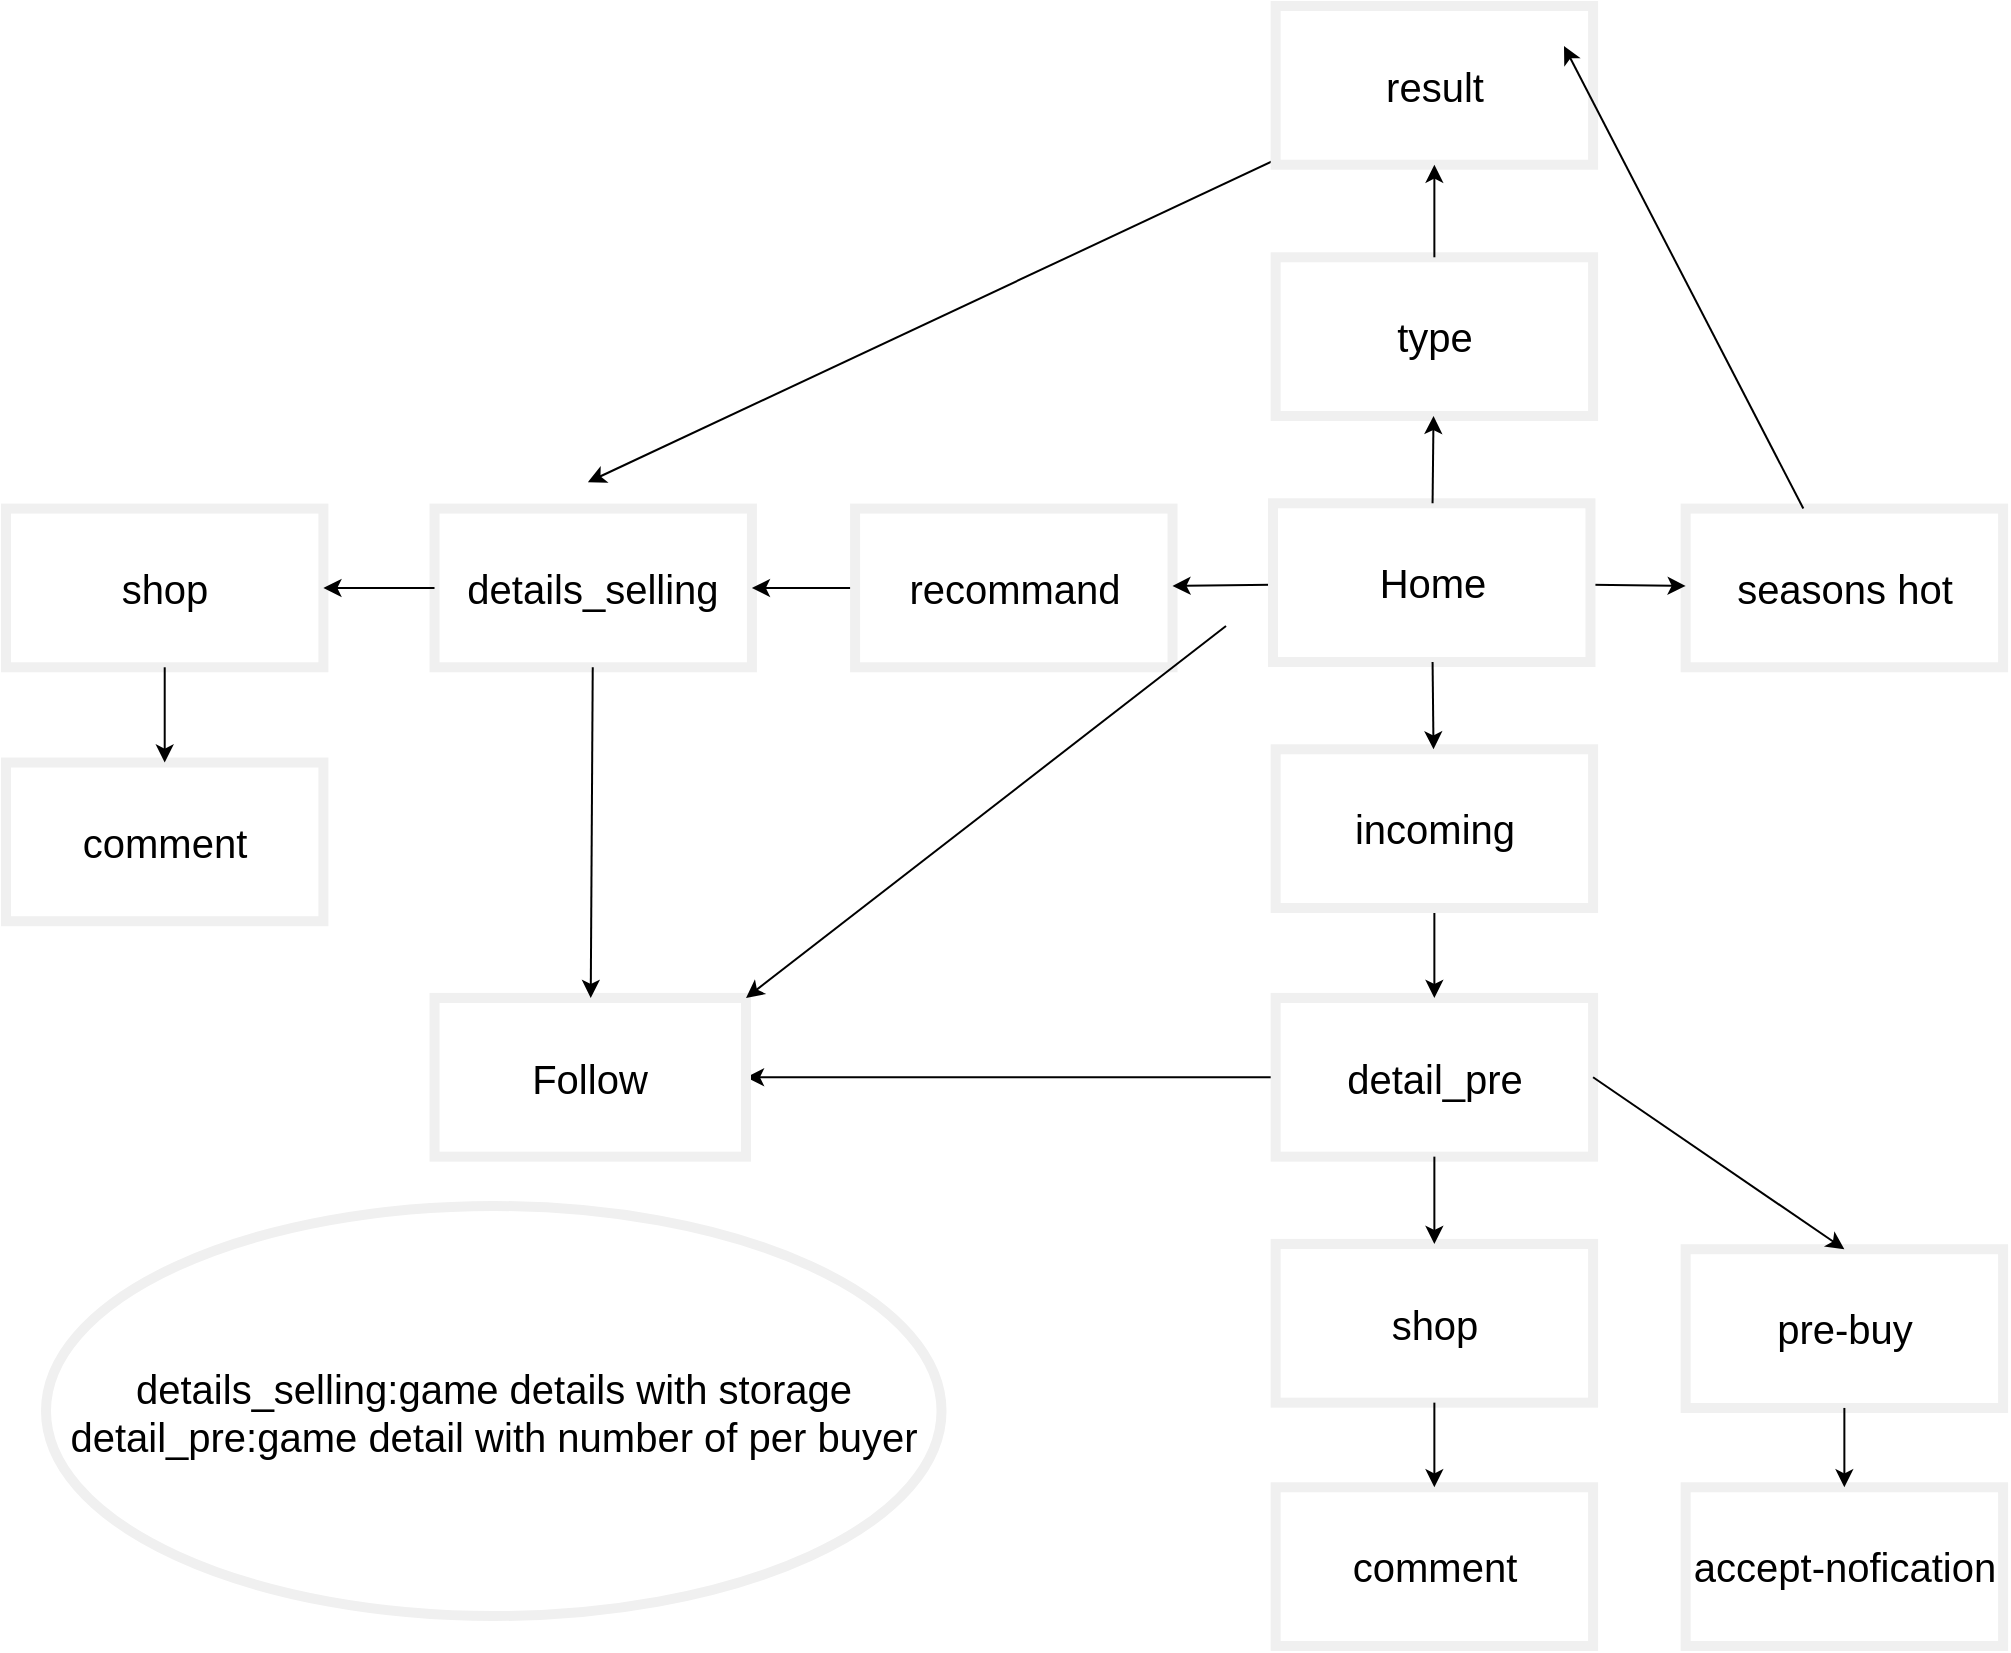 <mxfile>
    <diagram id="LVohE4EugwEtNsh7rLs2" name="Page-1">
        <mxGraphModel dx="1314" dy="1001" grid="1" gridSize="10" guides="1" tooltips="1" connect="1" arrows="1" fold="1" page="1" pageScale="1" pageWidth="1600" pageHeight="900" math="0" shadow="0">
            <root>
                <mxCell id="0"/>
                <mxCell id="1" parent="0"/>
                <mxCell id="2" value="" style="group;fontSize=20;" parent="1" vertex="1" connectable="0">
                    <mxGeometry x="200" y="60" width="998.54" height="820" as="geometry"/>
                </mxCell>
                <mxCell id="3" style="edgeStyle=none;html=1;fontSize=20;" parent="2" source="4" edge="1">
                    <mxGeometry relative="1" as="geometry">
                        <mxPoint x="290.965" y="238.065" as="targetPoint"/>
                    </mxGeometry>
                </mxCell>
                <mxCell id="4" value="result" style="whiteSpace=wrap;html=1;strokeColor=#F0F0F0;strokeWidth=5;fontSize=20;" parent="2" vertex="1">
                    <mxGeometry x="634.833" width="158.708" height="79.355" as="geometry"/>
                </mxCell>
                <mxCell id="5" value="" style="group;fontSize=20;" parent="2" vertex="1" connectable="0">
                    <mxGeometry y="125.645" width="998.54" height="694.355" as="geometry"/>
                </mxCell>
                <mxCell id="6" value="details_selling" style="whiteSpace=wrap;html=1;strokeColor=#F0F0F0;strokeWidth=5;fontSize=20;" parent="5" vertex="1">
                    <mxGeometry x="214.256" y="125.645" width="158.708" height="79.355" as="geometry"/>
                </mxCell>
                <mxCell id="7" value="shop" style="whiteSpace=wrap;html=1;strokeColor=#F0F0F0;strokeWidth=5;fontSize=20;" parent="5" vertex="1">
                    <mxGeometry y="125.645" width="158.708" height="79.355" as="geometry"/>
                </mxCell>
                <mxCell id="8" value="" style="edgeStyle=none;html=1;fontSize=20;" parent="5" source="6" target="7" edge="1">
                    <mxGeometry relative="1" as="geometry"/>
                </mxCell>
                <mxCell id="37" style="edgeStyle=none;html=1;entryX=1;entryY=0.5;entryDx=0;entryDy=0;fontSize=20;" edge="1" parent="5" source="9" target="34">
                    <mxGeometry relative="1" as="geometry"/>
                </mxCell>
                <mxCell id="9" value="detail_pre" style="whiteSpace=wrap;html=1;strokeColor=#F0F0F0;strokeWidth=5;fontSize=20;" parent="5" vertex="1">
                    <mxGeometry x="634.833" y="370.323" width="158.708" height="79.355" as="geometry"/>
                </mxCell>
                <mxCell id="10" value="shop" style="whiteSpace=wrap;html=1;strokeColor=#F0F0F0;strokeWidth=5;fontSize=20;" parent="5" vertex="1">
                    <mxGeometry x="634.833" y="493.323" width="158.708" height="79.355" as="geometry"/>
                </mxCell>
                <mxCell id="11" value="" style="edgeStyle=none;html=1;fontSize=20;" parent="5" source="9" target="10" edge="1">
                    <mxGeometry relative="1" as="geometry"/>
                </mxCell>
                <mxCell id="12" value="" style="edgeStyle=none;html=1;fontSize=20;" parent="5" source="13" target="6" edge="1">
                    <mxGeometry relative="1" as="geometry"/>
                </mxCell>
                <mxCell id="13" value="recommand" style="whiteSpace=wrap;html=1;strokeColor=#F0F0F0;strokeWidth=5;fontSize=20;" parent="5" vertex="1">
                    <mxGeometry x="424.545" y="125.645" width="158.708" height="79.355" as="geometry"/>
                </mxCell>
                <mxCell id="14" value="seasons hot" style="whiteSpace=wrap;html=1;strokeColor=#F0F0F0;strokeWidth=5;fontSize=20;" parent="5" vertex="1">
                    <mxGeometry x="839.832" y="125.645" width="158.708" height="79.355" as="geometry"/>
                </mxCell>
                <mxCell id="15" value="" style="edgeStyle=none;html=1;fontSize=20;" parent="5" source="17" target="14" edge="1">
                    <mxGeometry relative="1" as="geometry"/>
                </mxCell>
                <mxCell id="16" value="" style="edgeStyle=none;html=1;fontSize=20;" parent="5" source="17" target="13" edge="1">
                    <mxGeometry relative="1" as="geometry"/>
                </mxCell>
                <mxCell id="17" value="Home" style="whiteSpace=wrap;html=1;strokeColor=#F0F0F0;strokeWidth=5;fontSize=20;" parent="5" vertex="1">
                    <mxGeometry x="633.511" y="123.0" width="158.708" height="79.355" as="geometry"/>
                </mxCell>
                <mxCell id="18" value="type" style="whiteSpace=wrap;html=1;strokeColor=#F0F0F0;strokeWidth=5;fontSize=20;" parent="5" vertex="1">
                    <mxGeometry x="634.833" width="158.708" height="79.355" as="geometry"/>
                </mxCell>
                <mxCell id="19" value="" style="edgeStyle=none;html=1;fontSize=20;" parent="5" source="17" target="18" edge="1">
                    <mxGeometry relative="1" as="geometry"/>
                </mxCell>
                <mxCell id="20" value="" style="edgeStyle=none;html=1;fontSize=20;" parent="5" source="21" target="9" edge="1">
                    <mxGeometry relative="1" as="geometry"/>
                </mxCell>
                <mxCell id="21" value="incoming" style="whiteSpace=wrap;html=1;strokeColor=#F0F0F0;strokeWidth=5;fontSize=20;" parent="5" vertex="1">
                    <mxGeometry x="634.833" y="246.0" width="158.708" height="79.355" as="geometry"/>
                </mxCell>
                <mxCell id="22" value="" style="edgeStyle=none;html=1;fontSize=20;" parent="5" source="17" target="21" edge="1">
                    <mxGeometry relative="1" as="geometry"/>
                </mxCell>
                <mxCell id="23" value="comment" style="whiteSpace=wrap;html=1;strokeColor=#F0F0F0;strokeWidth=5;fontSize=20;" parent="5" vertex="1">
                    <mxGeometry x="634.833" y="615" width="158.708" height="79.355" as="geometry"/>
                </mxCell>
                <mxCell id="24" value="" style="edgeStyle=none;html=1;fontSize=20;" parent="5" source="10" target="23" edge="1">
                    <mxGeometry relative="1" as="geometry"/>
                </mxCell>
                <mxCell id="25" value="pre-buy" style="whiteSpace=wrap;html=1;strokeColor=#F0F0F0;strokeWidth=5;fontSize=20;" parent="5" vertex="1">
                    <mxGeometry x="839.832" y="495.968" width="158.708" height="79.355" as="geometry"/>
                </mxCell>
                <mxCell id="26" style="edgeStyle=none;html=1;exitX=1;exitY=0.5;exitDx=0;exitDy=0;entryX=0.5;entryY=0;entryDx=0;entryDy=0;fontSize=20;" parent="5" source="9" target="25" edge="1">
                    <mxGeometry relative="1" as="geometry"/>
                </mxCell>
                <mxCell id="27" value="comment" style="whiteSpace=wrap;html=1;strokeColor=#F0F0F0;strokeWidth=5;fontSize=20;" parent="5" vertex="1">
                    <mxGeometry y="252.613" width="158.708" height="79.355" as="geometry"/>
                </mxCell>
                <mxCell id="28" value="" style="edgeStyle=none;html=1;fontSize=20;" parent="5" source="7" target="27" edge="1">
                    <mxGeometry relative="1" as="geometry"/>
                </mxCell>
                <mxCell id="29" value="accept-nofication" style="whiteSpace=wrap;html=1;strokeColor=#F0F0F0;strokeWidth=5;fontSize=20;" parent="5" vertex="1">
                    <mxGeometry x="839.832" y="615" width="158.708" height="79.355" as="geometry"/>
                </mxCell>
                <mxCell id="30" value="" style="edgeStyle=none;html=1;fontSize=20;" parent="5" source="25" target="29" edge="1">
                    <mxGeometry relative="1" as="geometry"/>
                </mxCell>
                <mxCell id="31" value="&lt;font style=&quot;font-size: 20px;&quot;&gt;details_selling:game details with storage&lt;br style=&quot;font-size: 20px;&quot;&gt;detail_pre:game detail with number of per buyer&lt;/font&gt;" style="ellipse;whiteSpace=wrap;html=1;strokeColor=#F0F0F0;strokeWidth=5;fontSize=20;" parent="5" vertex="1">
                    <mxGeometry x="19.998" y="474.357" width="447.761" height="205" as="geometry"/>
                </mxCell>
                <mxCell id="34" value="Follow" style="whiteSpace=wrap;html=1;strokeColor=#F0F0F0;strokeWidth=5;fontSize=20;" vertex="1" parent="5">
                    <mxGeometry x="214.26" y="370.325" width="155.74" height="79.35" as="geometry"/>
                </mxCell>
                <mxCell id="35" value="" style="edgeStyle=none;html=1;fontSize=20;" edge="1" parent="5" source="6" target="34">
                    <mxGeometry relative="1" as="geometry"/>
                </mxCell>
                <mxCell id="32" value="" style="edgeStyle=none;html=1;fontSize=20;" parent="2" source="18" target="4" edge="1">
                    <mxGeometry relative="1" as="geometry"/>
                </mxCell>
                <mxCell id="33" style="edgeStyle=none;html=1;fontSize=20;" parent="1" source="14" edge="1">
                    <mxGeometry relative="1" as="geometry">
                        <mxPoint x="979" y="80" as="targetPoint"/>
                    </mxGeometry>
                </mxCell>
                <mxCell id="38" value="" style="edgeStyle=none;orthogonalLoop=1;jettySize=auto;html=1;exitX=1;exitY=0;exitDx=0;exitDy=0;entryX=1;entryY=0;entryDx=0;entryDy=0;fontSize=20;" edge="1" parent="1" target="34">
                    <mxGeometry width="80" relative="1" as="geometry">
                        <mxPoint x="810" y="370" as="sourcePoint"/>
                        <mxPoint x="560" y="520" as="targetPoint"/>
                        <Array as="points"/>
                    </mxGeometry>
                </mxCell>
            </root>
        </mxGraphModel>
    </diagram>
</mxfile>